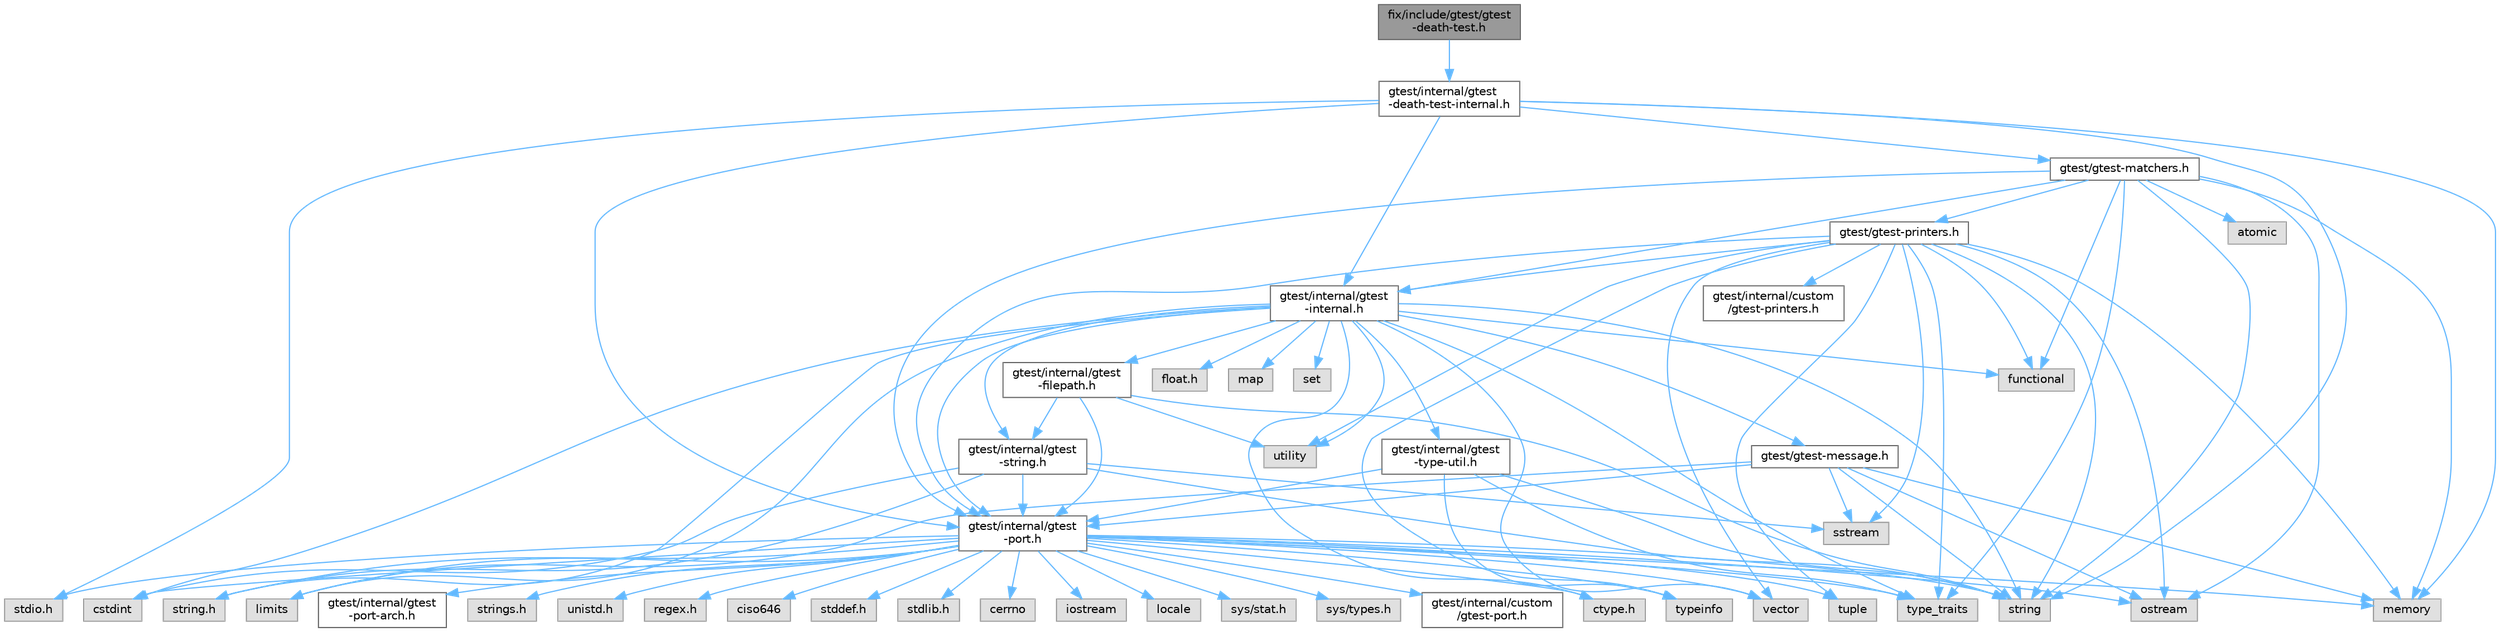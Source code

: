 digraph "fix/include/gtest/gtest-death-test.h"
{
 // LATEX_PDF_SIZE
  bgcolor="transparent";
  edge [fontname=Helvetica,fontsize=10,labelfontname=Helvetica,labelfontsize=10];
  node [fontname=Helvetica,fontsize=10,shape=box,height=0.2,width=0.4];
  Node1 [id="Node000001",label="fix/include/gtest/gtest\l-death-test.h",height=0.2,width=0.4,color="gray40", fillcolor="grey60", style="filled", fontcolor="black",tooltip=" "];
  Node1 -> Node2 [id="edge1_Node000001_Node000002",color="steelblue1",style="solid",tooltip=" "];
  Node2 [id="Node000002",label="gtest/internal/gtest\l-death-test-internal.h",height=0.2,width=0.4,color="grey40", fillcolor="white", style="filled",URL="$gtest-death-test-internal_8h.html",tooltip=" "];
  Node2 -> Node3 [id="edge2_Node000002_Node000003",color="steelblue1",style="solid",tooltip=" "];
  Node3 [id="Node000003",label="stdio.h",height=0.2,width=0.4,color="grey60", fillcolor="#E0E0E0", style="filled",tooltip=" "];
  Node2 -> Node4 [id="edge3_Node000002_Node000004",color="steelblue1",style="solid",tooltip=" "];
  Node4 [id="Node000004",label="memory",height=0.2,width=0.4,color="grey60", fillcolor="#E0E0E0", style="filled",tooltip=" "];
  Node2 -> Node5 [id="edge4_Node000002_Node000005",color="steelblue1",style="solid",tooltip=" "];
  Node5 [id="Node000005",label="string",height=0.2,width=0.4,color="grey60", fillcolor="#E0E0E0", style="filled",tooltip=" "];
  Node2 -> Node6 [id="edge5_Node000002_Node000006",color="steelblue1",style="solid",tooltip=" "];
  Node6 [id="Node000006",label="gtest/gtest-matchers.h",height=0.2,width=0.4,color="grey40", fillcolor="white", style="filled",URL="$gtest-matchers_8h.html",tooltip=" "];
  Node6 -> Node7 [id="edge6_Node000006_Node000007",color="steelblue1",style="solid",tooltip=" "];
  Node7 [id="Node000007",label="atomic",height=0.2,width=0.4,color="grey60", fillcolor="#E0E0E0", style="filled",tooltip=" "];
  Node6 -> Node8 [id="edge7_Node000006_Node000008",color="steelblue1",style="solid",tooltip=" "];
  Node8 [id="Node000008",label="functional",height=0.2,width=0.4,color="grey60", fillcolor="#E0E0E0", style="filled",tooltip=" "];
  Node6 -> Node4 [id="edge8_Node000006_Node000004",color="steelblue1",style="solid",tooltip=" "];
  Node6 -> Node9 [id="edge9_Node000006_Node000009",color="steelblue1",style="solid",tooltip=" "];
  Node9 [id="Node000009",label="ostream",height=0.2,width=0.4,color="grey60", fillcolor="#E0E0E0", style="filled",tooltip=" "];
  Node6 -> Node5 [id="edge10_Node000006_Node000005",color="steelblue1",style="solid",tooltip=" "];
  Node6 -> Node10 [id="edge11_Node000006_Node000010",color="steelblue1",style="solid",tooltip=" "];
  Node10 [id="Node000010",label="type_traits",height=0.2,width=0.4,color="grey60", fillcolor="#E0E0E0", style="filled",tooltip=" "];
  Node6 -> Node11 [id="edge12_Node000006_Node000011",color="steelblue1",style="solid",tooltip=" "];
  Node11 [id="Node000011",label="gtest/gtest-printers.h",height=0.2,width=0.4,color="grey40", fillcolor="white", style="filled",URL="$gtest-printers_8h.html",tooltip=" "];
  Node11 -> Node8 [id="edge13_Node000011_Node000008",color="steelblue1",style="solid",tooltip=" "];
  Node11 -> Node4 [id="edge14_Node000011_Node000004",color="steelblue1",style="solid",tooltip=" "];
  Node11 -> Node9 [id="edge15_Node000011_Node000009",color="steelblue1",style="solid",tooltip=" "];
  Node11 -> Node12 [id="edge16_Node000011_Node000012",color="steelblue1",style="solid",tooltip=" "];
  Node12 [id="Node000012",label="sstream",height=0.2,width=0.4,color="grey60", fillcolor="#E0E0E0", style="filled",tooltip=" "];
  Node11 -> Node5 [id="edge17_Node000011_Node000005",color="steelblue1",style="solid",tooltip=" "];
  Node11 -> Node13 [id="edge18_Node000011_Node000013",color="steelblue1",style="solid",tooltip=" "];
  Node13 [id="Node000013",label="tuple",height=0.2,width=0.4,color="grey60", fillcolor="#E0E0E0", style="filled",tooltip=" "];
  Node11 -> Node10 [id="edge19_Node000011_Node000010",color="steelblue1",style="solid",tooltip=" "];
  Node11 -> Node14 [id="edge20_Node000011_Node000014",color="steelblue1",style="solid",tooltip=" "];
  Node14 [id="Node000014",label="typeinfo",height=0.2,width=0.4,color="grey60", fillcolor="#E0E0E0", style="filled",tooltip=" "];
  Node11 -> Node15 [id="edge21_Node000011_Node000015",color="steelblue1",style="solid",tooltip=" "];
  Node15 [id="Node000015",label="utility",height=0.2,width=0.4,color="grey60", fillcolor="#E0E0E0", style="filled",tooltip=" "];
  Node11 -> Node16 [id="edge22_Node000011_Node000016",color="steelblue1",style="solid",tooltip=" "];
  Node16 [id="Node000016",label="vector",height=0.2,width=0.4,color="grey60", fillcolor="#E0E0E0", style="filled",tooltip=" "];
  Node11 -> Node17 [id="edge23_Node000011_Node000017",color="steelblue1",style="solid",tooltip=" "];
  Node17 [id="Node000017",label="gtest/internal/gtest\l-internal.h",height=0.2,width=0.4,color="grey40", fillcolor="white", style="filled",URL="$gtest-internal_8h.html",tooltip=" "];
  Node17 -> Node18 [id="edge24_Node000017_Node000018",color="steelblue1",style="solid",tooltip=" "];
  Node18 [id="Node000018",label="gtest/internal/gtest\l-port.h",height=0.2,width=0.4,color="grey40", fillcolor="white", style="filled",URL="$gtest-port_8h.html",tooltip=" "];
  Node18 -> Node19 [id="edge25_Node000018_Node000019",color="steelblue1",style="solid",tooltip=" "];
  Node19 [id="Node000019",label="ciso646",height=0.2,width=0.4,color="grey60", fillcolor="#E0E0E0", style="filled",tooltip=" "];
  Node18 -> Node20 [id="edge26_Node000018_Node000020",color="steelblue1",style="solid",tooltip=" "];
  Node20 [id="Node000020",label="ctype.h",height=0.2,width=0.4,color="grey60", fillcolor="#E0E0E0", style="filled",tooltip=" "];
  Node18 -> Node21 [id="edge27_Node000018_Node000021",color="steelblue1",style="solid",tooltip=" "];
  Node21 [id="Node000021",label="stddef.h",height=0.2,width=0.4,color="grey60", fillcolor="#E0E0E0", style="filled",tooltip=" "];
  Node18 -> Node3 [id="edge28_Node000018_Node000003",color="steelblue1",style="solid",tooltip=" "];
  Node18 -> Node22 [id="edge29_Node000018_Node000022",color="steelblue1",style="solid",tooltip=" "];
  Node22 [id="Node000022",label="stdlib.h",height=0.2,width=0.4,color="grey60", fillcolor="#E0E0E0", style="filled",tooltip=" "];
  Node18 -> Node23 [id="edge30_Node000018_Node000023",color="steelblue1",style="solid",tooltip=" "];
  Node23 [id="Node000023",label="string.h",height=0.2,width=0.4,color="grey60", fillcolor="#E0E0E0", style="filled",tooltip=" "];
  Node18 -> Node24 [id="edge31_Node000018_Node000024",color="steelblue1",style="solid",tooltip=" "];
  Node24 [id="Node000024",label="cerrno",height=0.2,width=0.4,color="grey60", fillcolor="#E0E0E0", style="filled",tooltip=" "];
  Node18 -> Node25 [id="edge32_Node000018_Node000025",color="steelblue1",style="solid",tooltip=" "];
  Node25 [id="Node000025",label="cstdint",height=0.2,width=0.4,color="grey60", fillcolor="#E0E0E0", style="filled",tooltip=" "];
  Node18 -> Node26 [id="edge33_Node000018_Node000026",color="steelblue1",style="solid",tooltip=" "];
  Node26 [id="Node000026",label="iostream",height=0.2,width=0.4,color="grey60", fillcolor="#E0E0E0", style="filled",tooltip=" "];
  Node18 -> Node27 [id="edge34_Node000018_Node000027",color="steelblue1",style="solid",tooltip=" "];
  Node27 [id="Node000027",label="limits",height=0.2,width=0.4,color="grey60", fillcolor="#E0E0E0", style="filled",tooltip=" "];
  Node18 -> Node28 [id="edge35_Node000018_Node000028",color="steelblue1",style="solid",tooltip=" "];
  Node28 [id="Node000028",label="locale",height=0.2,width=0.4,color="grey60", fillcolor="#E0E0E0", style="filled",tooltip=" "];
  Node18 -> Node4 [id="edge36_Node000018_Node000004",color="steelblue1",style="solid",tooltip=" "];
  Node18 -> Node9 [id="edge37_Node000018_Node000009",color="steelblue1",style="solid",tooltip=" "];
  Node18 -> Node5 [id="edge38_Node000018_Node000005",color="steelblue1",style="solid",tooltip=" "];
  Node18 -> Node13 [id="edge39_Node000018_Node000013",color="steelblue1",style="solid",tooltip=" "];
  Node18 -> Node10 [id="edge40_Node000018_Node000010",color="steelblue1",style="solid",tooltip=" "];
  Node18 -> Node16 [id="edge41_Node000018_Node000016",color="steelblue1",style="solid",tooltip=" "];
  Node18 -> Node29 [id="edge42_Node000018_Node000029",color="steelblue1",style="solid",tooltip=" "];
  Node29 [id="Node000029",label="sys/stat.h",height=0.2,width=0.4,color="grey60", fillcolor="#E0E0E0", style="filled",tooltip=" "];
  Node18 -> Node30 [id="edge43_Node000018_Node000030",color="steelblue1",style="solid",tooltip=" "];
  Node30 [id="Node000030",label="sys/types.h",height=0.2,width=0.4,color="grey60", fillcolor="#E0E0E0", style="filled",tooltip=" "];
  Node18 -> Node31 [id="edge44_Node000018_Node000031",color="steelblue1",style="solid",tooltip=" "];
  Node31 [id="Node000031",label="gtest/internal/custom\l/gtest-port.h",height=0.2,width=0.4,color="grey40", fillcolor="white", style="filled",URL="$custom_2gtest-port_8h.html",tooltip=" "];
  Node18 -> Node32 [id="edge45_Node000018_Node000032",color="steelblue1",style="solid",tooltip=" "];
  Node32 [id="Node000032",label="gtest/internal/gtest\l-port-arch.h",height=0.2,width=0.4,color="grey40", fillcolor="white", style="filled",URL="$gtest-port-arch_8h.html",tooltip=" "];
  Node18 -> Node33 [id="edge46_Node000018_Node000033",color="steelblue1",style="solid",tooltip=" "];
  Node33 [id="Node000033",label="strings.h",height=0.2,width=0.4,color="grey60", fillcolor="#E0E0E0", style="filled",tooltip=" "];
  Node18 -> Node34 [id="edge47_Node000018_Node000034",color="steelblue1",style="solid",tooltip=" "];
  Node34 [id="Node000034",label="unistd.h",height=0.2,width=0.4,color="grey60", fillcolor="#E0E0E0", style="filled",tooltip=" "];
  Node18 -> Node35 [id="edge48_Node000018_Node000035",color="steelblue1",style="solid",tooltip=" "];
  Node35 [id="Node000035",label="regex.h",height=0.2,width=0.4,color="grey60", fillcolor="#E0E0E0", style="filled",tooltip=" "];
  Node18 -> Node14 [id="edge49_Node000018_Node000014",color="steelblue1",style="solid",tooltip=" "];
  Node17 -> Node20 [id="edge50_Node000017_Node000020",color="steelblue1",style="solid",tooltip=" "];
  Node17 -> Node36 [id="edge51_Node000017_Node000036",color="steelblue1",style="solid",tooltip=" "];
  Node36 [id="Node000036",label="float.h",height=0.2,width=0.4,color="grey60", fillcolor="#E0E0E0", style="filled",tooltip=" "];
  Node17 -> Node23 [id="edge52_Node000017_Node000023",color="steelblue1",style="solid",tooltip=" "];
  Node17 -> Node25 [id="edge53_Node000017_Node000025",color="steelblue1",style="solid",tooltip=" "];
  Node17 -> Node8 [id="edge54_Node000017_Node000008",color="steelblue1",style="solid",tooltip=" "];
  Node17 -> Node27 [id="edge55_Node000017_Node000027",color="steelblue1",style="solid",tooltip=" "];
  Node17 -> Node37 [id="edge56_Node000017_Node000037",color="steelblue1",style="solid",tooltip=" "];
  Node37 [id="Node000037",label="map",height=0.2,width=0.4,color="grey60", fillcolor="#E0E0E0", style="filled",tooltip=" "];
  Node17 -> Node38 [id="edge57_Node000017_Node000038",color="steelblue1",style="solid",tooltip=" "];
  Node38 [id="Node000038",label="set",height=0.2,width=0.4,color="grey60", fillcolor="#E0E0E0", style="filled",tooltip=" "];
  Node17 -> Node5 [id="edge58_Node000017_Node000005",color="steelblue1",style="solid",tooltip=" "];
  Node17 -> Node10 [id="edge59_Node000017_Node000010",color="steelblue1",style="solid",tooltip=" "];
  Node17 -> Node15 [id="edge60_Node000017_Node000015",color="steelblue1",style="solid",tooltip=" "];
  Node17 -> Node16 [id="edge61_Node000017_Node000016",color="steelblue1",style="solid",tooltip=" "];
  Node17 -> Node39 [id="edge62_Node000017_Node000039",color="steelblue1",style="solid",tooltip=" "];
  Node39 [id="Node000039",label="gtest/gtest-message.h",height=0.2,width=0.4,color="grey40", fillcolor="white", style="filled",URL="$gtest-message_8h.html",tooltip=" "];
  Node39 -> Node27 [id="edge63_Node000039_Node000027",color="steelblue1",style="solid",tooltip=" "];
  Node39 -> Node4 [id="edge64_Node000039_Node000004",color="steelblue1",style="solid",tooltip=" "];
  Node39 -> Node9 [id="edge65_Node000039_Node000009",color="steelblue1",style="solid",tooltip=" "];
  Node39 -> Node12 [id="edge66_Node000039_Node000012",color="steelblue1",style="solid",tooltip=" "];
  Node39 -> Node5 [id="edge67_Node000039_Node000005",color="steelblue1",style="solid",tooltip=" "];
  Node39 -> Node18 [id="edge68_Node000039_Node000018",color="steelblue1",style="solid",tooltip=" "];
  Node17 -> Node40 [id="edge69_Node000017_Node000040",color="steelblue1",style="solid",tooltip=" "];
  Node40 [id="Node000040",label="gtest/internal/gtest\l-filepath.h",height=0.2,width=0.4,color="grey40", fillcolor="white", style="filled",URL="$gtest-filepath_8h.html",tooltip=" "];
  Node40 -> Node5 [id="edge70_Node000040_Node000005",color="steelblue1",style="solid",tooltip=" "];
  Node40 -> Node15 [id="edge71_Node000040_Node000015",color="steelblue1",style="solid",tooltip=" "];
  Node40 -> Node18 [id="edge72_Node000040_Node000018",color="steelblue1",style="solid",tooltip=" "];
  Node40 -> Node41 [id="edge73_Node000040_Node000041",color="steelblue1",style="solid",tooltip=" "];
  Node41 [id="Node000041",label="gtest/internal/gtest\l-string.h",height=0.2,width=0.4,color="grey40", fillcolor="white", style="filled",URL="$gtest-string_8h.html",tooltip=" "];
  Node41 -> Node23 [id="edge74_Node000041_Node000023",color="steelblue1",style="solid",tooltip=" "];
  Node41 -> Node25 [id="edge75_Node000041_Node000025",color="steelblue1",style="solid",tooltip=" "];
  Node41 -> Node12 [id="edge76_Node000041_Node000012",color="steelblue1",style="solid",tooltip=" "];
  Node41 -> Node5 [id="edge77_Node000041_Node000005",color="steelblue1",style="solid",tooltip=" "];
  Node41 -> Node18 [id="edge78_Node000041_Node000018",color="steelblue1",style="solid",tooltip=" "];
  Node17 -> Node41 [id="edge79_Node000017_Node000041",color="steelblue1",style="solid",tooltip=" "];
  Node17 -> Node42 [id="edge80_Node000017_Node000042",color="steelblue1",style="solid",tooltip=" "];
  Node42 [id="Node000042",label="gtest/internal/gtest\l-type-util.h",height=0.2,width=0.4,color="grey40", fillcolor="white", style="filled",URL="$gtest-type-util_8h.html",tooltip=" "];
  Node42 -> Node5 [id="edge81_Node000042_Node000005",color="steelblue1",style="solid",tooltip=" "];
  Node42 -> Node10 [id="edge82_Node000042_Node000010",color="steelblue1",style="solid",tooltip=" "];
  Node42 -> Node14 [id="edge83_Node000042_Node000014",color="steelblue1",style="solid",tooltip=" "];
  Node42 -> Node18 [id="edge84_Node000042_Node000018",color="steelblue1",style="solid",tooltip=" "];
  Node11 -> Node18 [id="edge85_Node000011_Node000018",color="steelblue1",style="solid",tooltip=" "];
  Node11 -> Node43 [id="edge86_Node000011_Node000043",color="steelblue1",style="solid",tooltip=" "];
  Node43 [id="Node000043",label="gtest/internal/custom\l/gtest-printers.h",height=0.2,width=0.4,color="grey40", fillcolor="white", style="filled",URL="$internal_2custom_2gtest-printers_8h.html",tooltip=" "];
  Node6 -> Node17 [id="edge87_Node000006_Node000017",color="steelblue1",style="solid",tooltip=" "];
  Node6 -> Node18 [id="edge88_Node000006_Node000018",color="steelblue1",style="solid",tooltip=" "];
  Node2 -> Node17 [id="edge89_Node000002_Node000017",color="steelblue1",style="solid",tooltip=" "];
  Node2 -> Node18 [id="edge90_Node000002_Node000018",color="steelblue1",style="solid",tooltip=" "];
}
